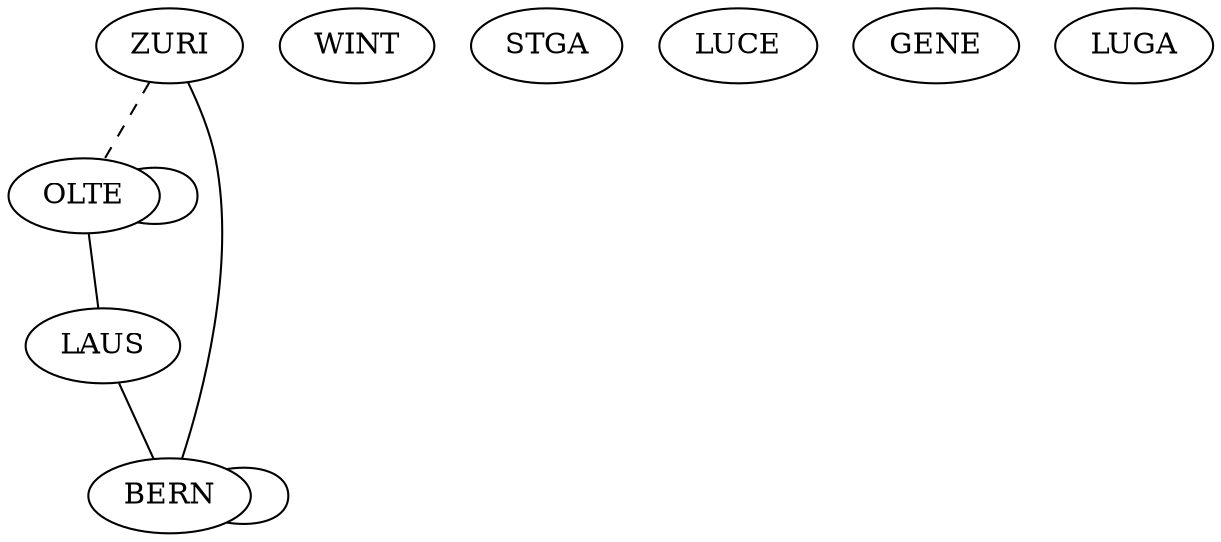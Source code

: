 graph G{
	OLTE [pos="0,0!"];
	WINT [pos="5,0!"];
	ZURI [pos="3,-1!"];
	STGA [pos="6,-1.25!"];
	LUCE [pos="3,-3!"];
	BERN [pos="1,-3.5!"];
	LAUS [pos="-1,-4.5!"];
	GENE [pos="-1.5,-6!"];
	LUGA [pos="3,-5.75!"];
BERN--BERN;
ZURI--BERN;
LAUS--BERN;
OLTE--LAUS;
OLTE--OLTE;

edge[style=dashed];
ZURI--OLTE;
}
